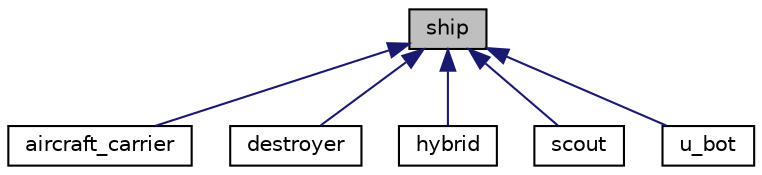digraph "ship"
{
 // LATEX_PDF_SIZE
  edge [fontname="Helvetica",fontsize="10",labelfontname="Helvetica",labelfontsize="10"];
  node [fontname="Helvetica",fontsize="10",shape=record];
  Node1 [label="ship",height=0.2,width=0.4,color="black", fillcolor="grey75", style="filled", fontcolor="black",tooltip=" "];
  Node1 -> Node2 [dir="back",color="midnightblue",fontsize="10",style="solid",fontname="Helvetica"];
  Node2 [label="aircraft_carrier",height=0.2,width=0.4,color="black", fillcolor="white", style="filled",URL="$classaircraft__carrier.html",tooltip=" "];
  Node1 -> Node3 [dir="back",color="midnightblue",fontsize="10",style="solid",fontname="Helvetica"];
  Node3 [label="destroyer",height=0.2,width=0.4,color="black", fillcolor="white", style="filled",URL="$classdestroyer.html",tooltip=" "];
  Node1 -> Node4 [dir="back",color="midnightblue",fontsize="10",style="solid",fontname="Helvetica"];
  Node4 [label="hybrid",height=0.2,width=0.4,color="black", fillcolor="white", style="filled",URL="$classhybrid.html",tooltip=" "];
  Node1 -> Node5 [dir="back",color="midnightblue",fontsize="10",style="solid",fontname="Helvetica"];
  Node5 [label="scout",height=0.2,width=0.4,color="black", fillcolor="white", style="filled",URL="$classscout.html",tooltip=" "];
  Node1 -> Node6 [dir="back",color="midnightblue",fontsize="10",style="solid",fontname="Helvetica"];
  Node6 [label="u_bot",height=0.2,width=0.4,color="black", fillcolor="white", style="filled",URL="$classu__bot.html",tooltip=" "];
}
